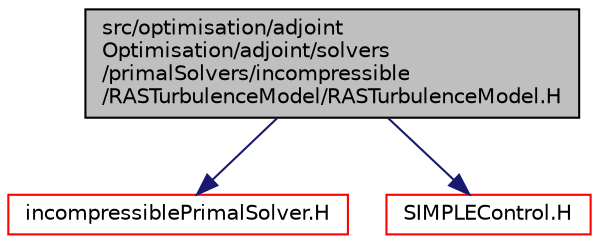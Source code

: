 digraph "src/optimisation/adjointOptimisation/adjoint/solvers/primalSolvers/incompressible/RASTurbulenceModel/RASTurbulenceModel.H"
{
  bgcolor="transparent";
  edge [fontname="Helvetica",fontsize="10",labelfontname="Helvetica",labelfontsize="10"];
  node [fontname="Helvetica",fontsize="10",shape=record];
  Node1 [label="src/optimisation/adjoint\lOptimisation/adjoint/solvers\l/primalSolvers/incompressible\l/RASTurbulenceModel/RASTurbulenceModel.H",height=0.2,width=0.4,color="black", fillcolor="grey75", style="filled" fontcolor="black"];
  Node1 -> Node2 [color="midnightblue",fontsize="10",style="solid",fontname="Helvetica"];
  Node2 [label="incompressiblePrimalSolver.H",height=0.2,width=0.4,color="red",URL="$incompressiblePrimalSolver_8H.html"];
  Node1 -> Node3 [color="midnightblue",fontsize="10",style="solid",fontname="Helvetica"];
  Node3 [label="SIMPLEControl.H",height=0.2,width=0.4,color="red",URL="$SIMPLEControl_8H.html"];
}
